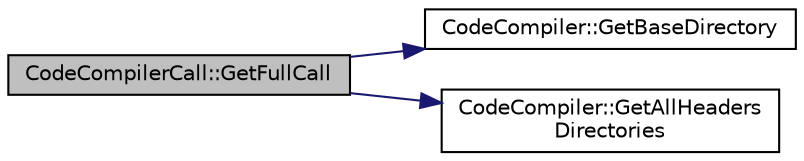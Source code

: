 digraph "CodeCompilerCall::GetFullCall"
{
  edge [fontname="Helvetica",fontsize="10",labelfontname="Helvetica",labelfontsize="10"];
  node [fontname="Helvetica",fontsize="10",shape=record];
  rankdir="LR";
  Node1 [label="CodeCompilerCall::GetFullCall",height=0.2,width=0.4,color="black", fillcolor="grey75", style="filled", fontcolor="black"];
  Node1 -> Node2 [color="midnightblue",fontsize="10",style="solid",fontname="Helvetica"];
  Node2 [label="CodeCompiler::GetBaseDirectory",height=0.2,width=0.4,color="black", fillcolor="white", style="filled",URL="$d2/d33/class_code_compiler.html#a6af27977e932f3dd2d34428dc4c411c8"];
  Node1 -> Node3 [color="midnightblue",fontsize="10",style="solid",fontname="Helvetica"];
  Node3 [label="CodeCompiler::GetAllHeaders\lDirectories",height=0.2,width=0.4,color="black", fillcolor="white", style="filled",URL="$d2/d33/class_code_compiler.html#aa3e60a5144ba67c9e998a92971575e84"];
}
